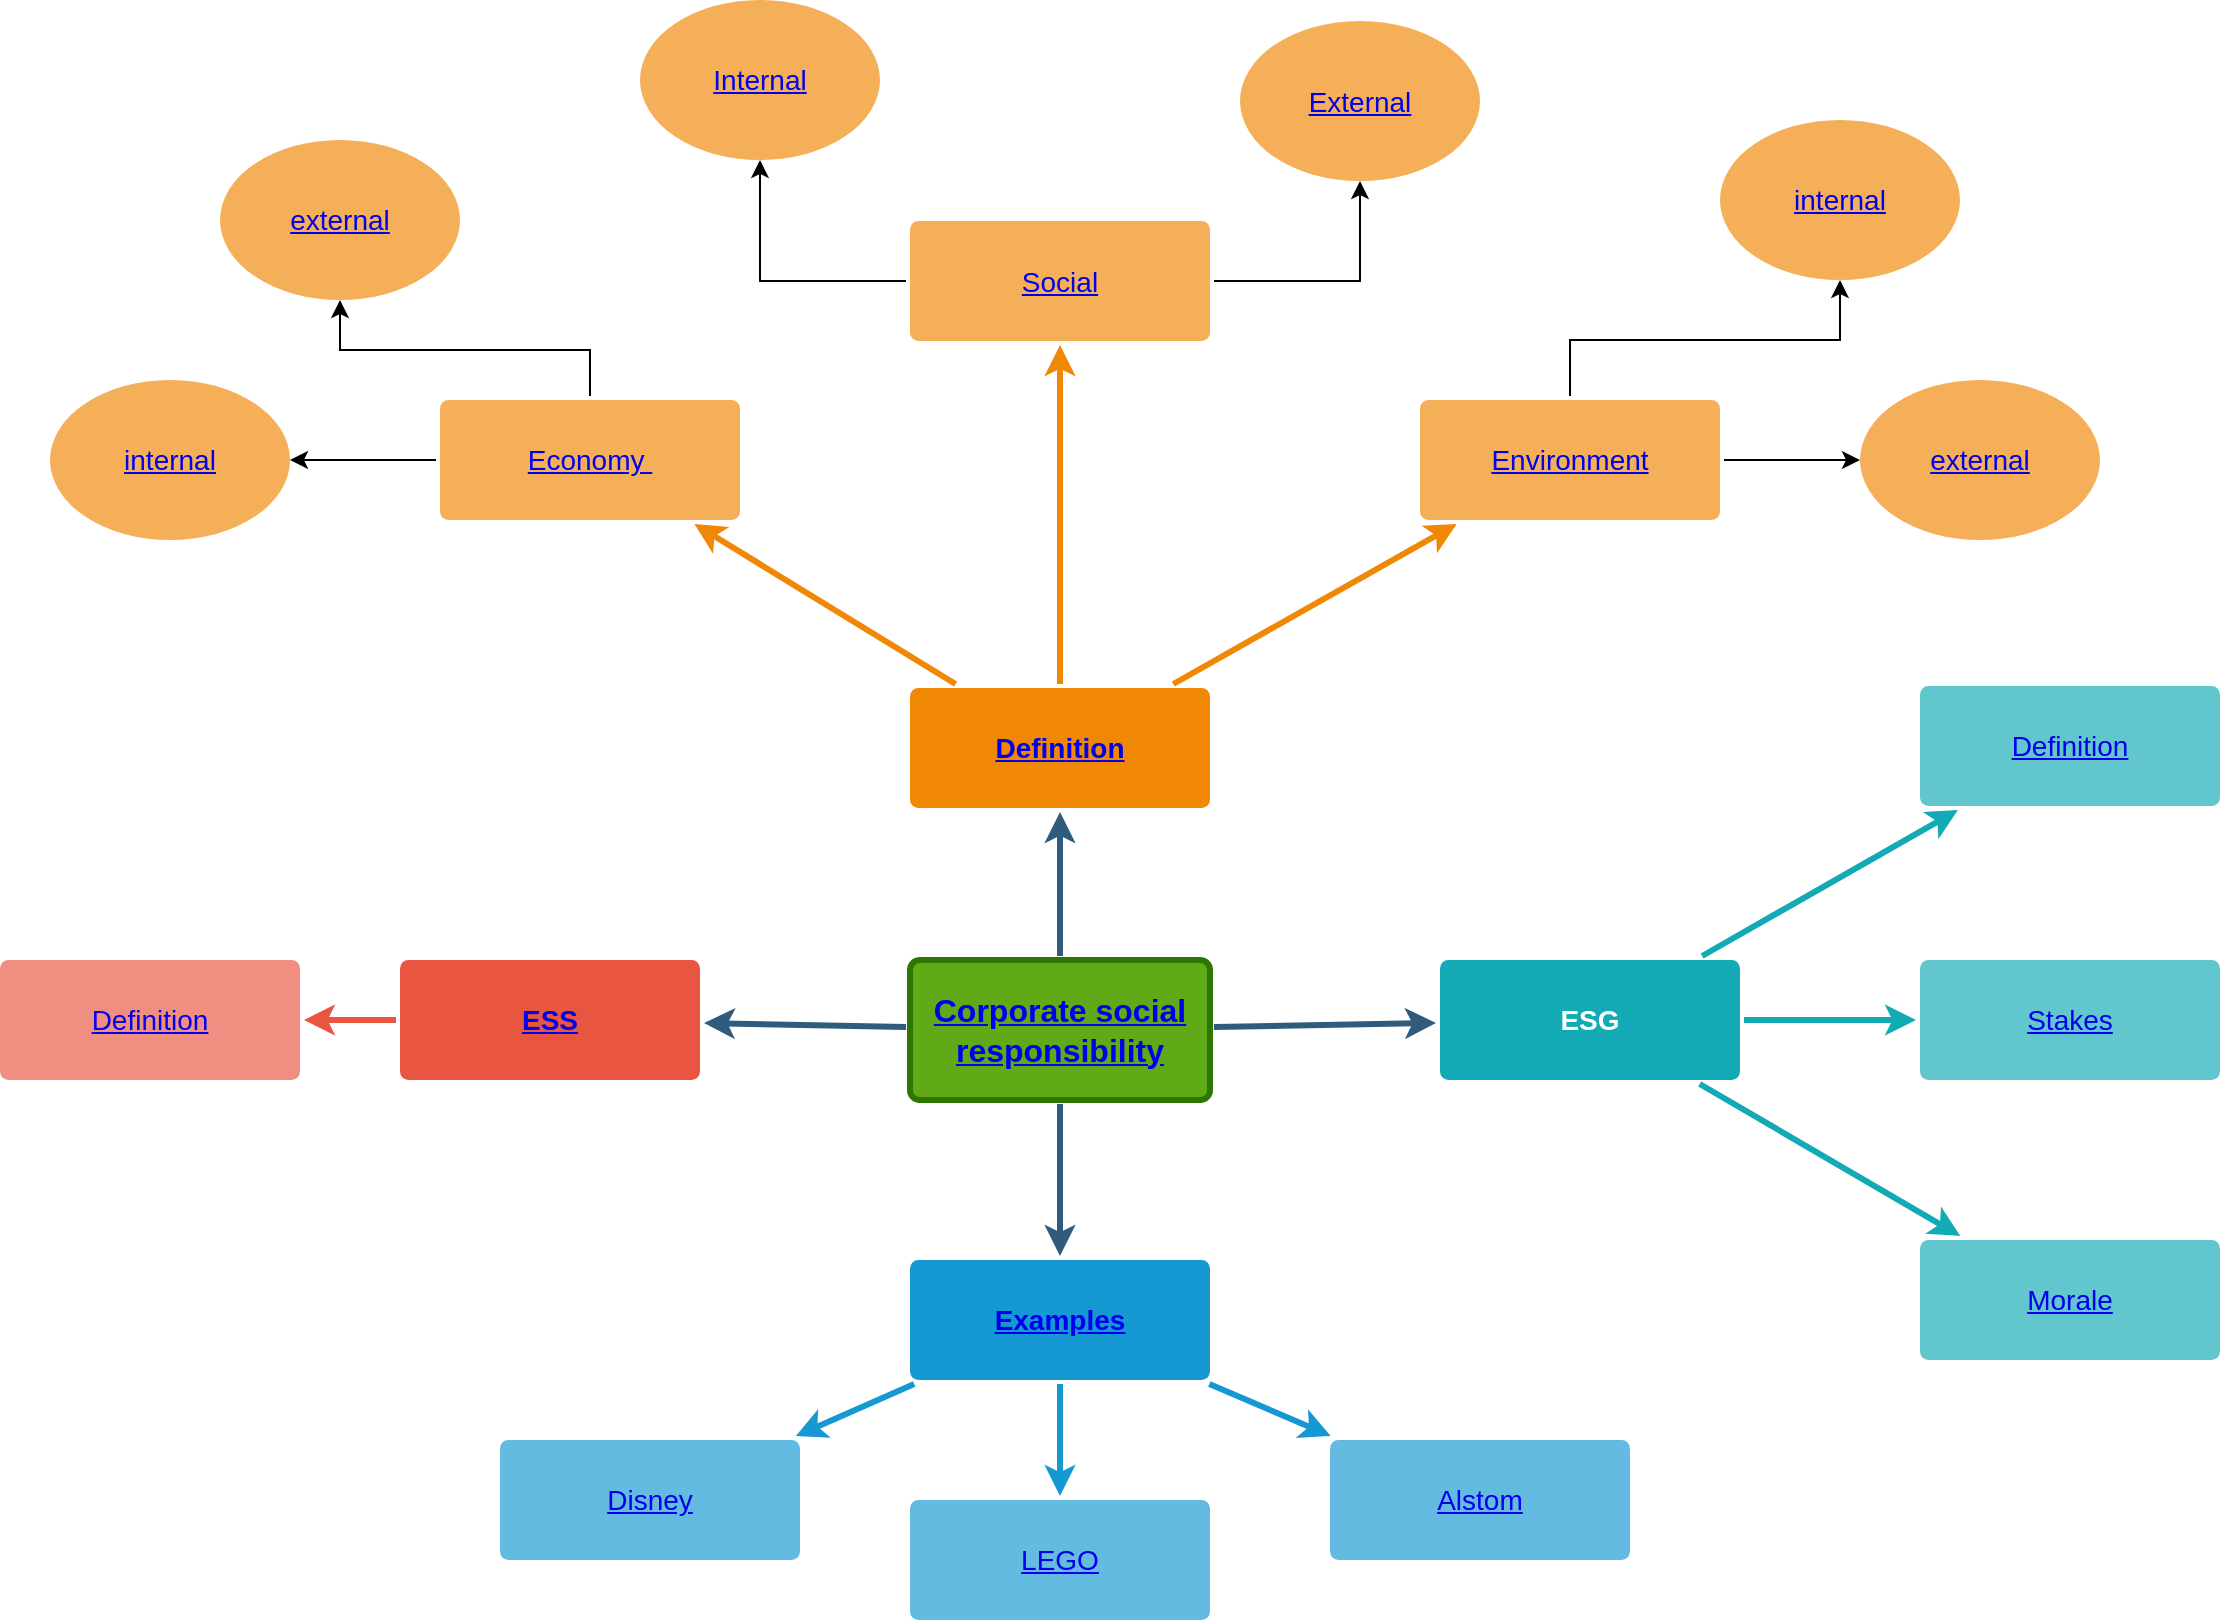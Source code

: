 <mxfile version="14.1.9" type="device"><diagram id="6a731a19-8d31-9384-78a2-239565b7b9f0" name="Page-1"><mxGraphModel dx="2426" dy="913" grid="1" gridSize="10" guides="1" tooltips="1" connect="1" arrows="1" fold="1" page="1" pageScale="1" pageWidth="1169" pageHeight="827" background="#ffffff" math="0" shadow="0"><root><mxCell id="0"/><mxCell id="1" parent="0"/><mxCell id="1745" value="" style="edgeStyle=none;rounded=0;jumpStyle=none;html=1;shadow=0;labelBackgroundColor=none;startArrow=none;startFill=0;endArrow=classic;endFill=1;jettySize=auto;orthogonalLoop=1;strokeColor=#2F5B7C;strokeWidth=3;fontFamily=Helvetica;fontSize=16;fontColor=#23445D;spacing=5;" parent="1" source="1749" target="1764" edge="1"><mxGeometry relative="1" as="geometry"/></mxCell><mxCell id="1746" value="" style="edgeStyle=none;rounded=0;jumpStyle=none;html=1;shadow=0;labelBackgroundColor=none;startArrow=none;startFill=0;endArrow=classic;endFill=1;jettySize=auto;orthogonalLoop=1;strokeColor=#2F5B7C;strokeWidth=3;fontFamily=Helvetica;fontSize=16;fontColor=#23445D;spacing=5;" parent="1" source="1749" target="1771" edge="1"><mxGeometry relative="1" as="geometry"/></mxCell><mxCell id="1747" value="" style="edgeStyle=none;rounded=0;jumpStyle=none;html=1;shadow=0;labelBackgroundColor=none;startArrow=none;startFill=0;endArrow=classic;endFill=1;jettySize=auto;orthogonalLoop=1;strokeColor=#2F5B7C;strokeWidth=3;fontFamily=Helvetica;fontSize=16;fontColor=#23445D;spacing=5;" parent="1" source="1749" target="1760" edge="1"><mxGeometry relative="1" as="geometry"/></mxCell><mxCell id="1748" value="" style="edgeStyle=none;rounded=0;jumpStyle=none;html=1;shadow=0;labelBackgroundColor=none;startArrow=none;startFill=0;endArrow=classic;endFill=1;jettySize=auto;orthogonalLoop=1;strokeColor=#2F5B7C;strokeWidth=3;fontFamily=Helvetica;fontSize=16;fontColor=#23445D;spacing=5;" parent="1" source="1749" target="1753" edge="1"><mxGeometry relative="1" as="geometry"/></mxCell><mxCell id="1749" value="&lt;a href=&quot;https://www.youtube.com/watch?v=1bpf_sHebLI&quot;&gt;Corporate social responsibility&lt;/a&gt;" style="rounded=1;whiteSpace=wrap;html=1;shadow=0;labelBackgroundColor=none;strokeWidth=3;fontFamily=Helvetica;fontSize=16;align=center;fontStyle=1;spacing=5;arcSize=7;perimeterSpacing=2;fillColor=#60a917;strokeColor=#2D7600;fontColor=#ffffff;" parent="1" vertex="1"><mxGeometry x="485" y="490" width="150" height="70" as="geometry"/></mxCell><mxCell id="1750" value="" style="edgeStyle=none;rounded=1;jumpStyle=none;html=1;shadow=0;labelBackgroundColor=none;startArrow=none;startFill=0;jettySize=auto;orthogonalLoop=1;strokeColor=#E85642;strokeWidth=3;fontFamily=Helvetica;fontSize=14;fontColor=#FFFFFF;spacing=5;fontStyle=1;fillColor=#b0e3e6;" parent="1" source="1753" target="1756" edge="1"><mxGeometry relative="1" as="geometry"/></mxCell><mxCell id="1753" value="&lt;a href=&quot;https://miro.medium.com/max/875/1*vMOtzLNhi9uJQg6fSVUwoQ.jpeg&quot;&gt;ESS&lt;/a&gt;" style="rounded=1;whiteSpace=wrap;html=1;shadow=0;labelBackgroundColor=none;strokeColor=none;strokeWidth=3;fillColor=#e85642;fontFamily=Helvetica;fontSize=14;fontColor=#FFFFFF;align=center;spacing=5;fontStyle=1;arcSize=7;perimeterSpacing=2;" parent="1" vertex="1"><mxGeometry x="230" y="490" width="150" height="60" as="geometry"/></mxCell><mxCell id="1756" value="&lt;a href=&quot;https://technologyatwork.itcilo.org/wp-content/uploads/2018/02/table_1.png&quot;&gt;Definition&lt;/a&gt;" style="rounded=1;whiteSpace=wrap;html=1;shadow=0;labelBackgroundColor=none;strokeColor=none;strokeWidth=3;fillColor=#f08e81;fontFamily=Helvetica;fontSize=14;fontColor=#FFFFFF;align=center;spacing=5;fontStyle=0;arcSize=7;perimeterSpacing=2;" parent="1" vertex="1"><mxGeometry x="30" y="490" width="150" height="60" as="geometry"/></mxCell><mxCell id="1757" value="" style="edgeStyle=none;rounded=0;jumpStyle=none;html=1;shadow=0;labelBackgroundColor=none;startArrow=none;startFill=0;endArrow=classic;endFill=1;jettySize=auto;orthogonalLoop=1;strokeColor=#1699D3;strokeWidth=3;fontFamily=Helvetica;fontSize=14;fontColor=#FFFFFF;spacing=5;" parent="1" source="1760" target="1763" edge="1"><mxGeometry relative="1" as="geometry"/></mxCell><mxCell id="1758" value="" style="edgeStyle=none;rounded=0;jumpStyle=none;html=1;shadow=0;labelBackgroundColor=none;startArrow=none;startFill=0;endArrow=classic;endFill=1;jettySize=auto;orthogonalLoop=1;strokeColor=#1699D3;strokeWidth=3;fontFamily=Helvetica;fontSize=14;fontColor=#FFFFFF;spacing=5;" parent="1" source="1760" target="1762" edge="1"><mxGeometry relative="1" as="geometry"/></mxCell><mxCell id="1759" value="" style="edgeStyle=none;rounded=0;jumpStyle=none;html=1;shadow=0;labelBackgroundColor=none;startArrow=none;startFill=0;endArrow=classic;endFill=1;jettySize=auto;orthogonalLoop=1;strokeColor=#1699D3;strokeWidth=3;fontFamily=Helvetica;fontSize=14;fontColor=#FFFFFF;spacing=5;" parent="1" source="1760" target="1761" edge="1"><mxGeometry relative="1" as="geometry"/></mxCell><mxCell id="1760" value="&lt;a href=&quot;https://www.youtube.com/watch?v=wTidplpkqZE&quot;&gt;Examples&lt;/a&gt;" style="rounded=1;whiteSpace=wrap;html=1;shadow=0;labelBackgroundColor=none;strokeColor=none;strokeWidth=3;fillColor=#1699d3;fontFamily=Helvetica;fontSize=14;fontColor=#FFFFFF;align=center;spacing=5;fontStyle=1;arcSize=7;perimeterSpacing=2;" parent="1" vertex="1"><mxGeometry x="485" y="640" width="150" height="60" as="geometry"/></mxCell><mxCell id="1761" value="&lt;a href=&quot;https://www.youtube.com/watch?v=NWzTuFgXWxc&quot;&gt;Alstom&lt;/a&gt;" style="rounded=1;whiteSpace=wrap;html=1;shadow=0;labelBackgroundColor=none;strokeColor=none;strokeWidth=3;fillColor=#64bbe2;fontFamily=Helvetica;fontSize=14;fontColor=#FFFFFF;align=center;spacing=5;arcSize=7;perimeterSpacing=2;" parent="1" vertex="1"><mxGeometry x="695" y="730" width="150" height="60" as="geometry"/></mxCell><mxCell id="1762" value="&lt;a href=&quot;https://www.youtube.com/watch?v=QkH13mO0uog&quot;&gt;LEGO&lt;/a&gt;" style="rounded=1;whiteSpace=wrap;html=1;shadow=0;labelBackgroundColor=none;strokeColor=none;strokeWidth=3;fillColor=#64bbe2;fontFamily=Helvetica;fontSize=14;fontColor=#FFFFFF;align=center;spacing=5;arcSize=7;perimeterSpacing=2;" parent="1" vertex="1"><mxGeometry x="485" y="760" width="150" height="60" as="geometry"/></mxCell><mxCell id="1763" value="&lt;a href=&quot;https://www.youtube.com/c/DisneyCSR/featured&quot;&gt;Disney&lt;/a&gt;" style="rounded=1;whiteSpace=wrap;html=1;shadow=0;labelBackgroundColor=none;strokeColor=none;strokeWidth=3;fillColor=#64bbe2;fontFamily=Helvetica;fontSize=14;fontColor=#FFFFFF;align=center;spacing=5;arcSize=7;perimeterSpacing=2;" parent="1" vertex="1"><mxGeometry x="280" y="730" width="150" height="60" as="geometry"/></mxCell><UserObject label="&lt;a href=&quot;https://www.youtube.com/watch?v=1bpf_sHebLI&quot;&gt;Definition&lt;/a&gt;" link="https://www.unido.org/sites/default/files/styles/1_1_crop_widget/public/2012-11/CSR_01_0.jpg?itok=4FMJMPP2" id="1764"><mxCell style="rounded=1;whiteSpace=wrap;html=1;shadow=0;labelBackgroundColor=none;strokeColor=none;strokeWidth=3;fillColor=#F08705;fontFamily=Helvetica;fontSize=14;fontColor=#FFFFFF;align=center;spacing=5;fontStyle=1;arcSize=7;perimeterSpacing=2;" parent="1" vertex="1"><mxGeometry x="485" y="354" width="150" height="60" as="geometry"/></mxCell></UserObject><mxCell id="3b8urtlOwCBgqxKiIBPc-1790" value="" style="edgeStyle=orthogonalEdgeStyle;rounded=0;orthogonalLoop=1;jettySize=auto;html=1;" parent="1" source="1765" target="3b8urtlOwCBgqxKiIBPc-1789" edge="1"><mxGeometry relative="1" as="geometry"/></mxCell><mxCell id="3b8urtlOwCBgqxKiIBPc-1792" value="" style="edgeStyle=orthogonalEdgeStyle;rounded=0;orthogonalLoop=1;jettySize=auto;html=1;" parent="1" source="1765" target="3b8urtlOwCBgqxKiIBPc-1791" edge="1"><mxGeometry relative="1" as="geometry"/></mxCell><mxCell id="1765" value="&lt;a href=&quot;https://www.youtube.com/watch?v=mTAa2Bm0EZM&quot;&gt;Environment&lt;/a&gt;" style="rounded=1;whiteSpace=wrap;html=1;shadow=0;labelBackgroundColor=none;strokeColor=none;strokeWidth=3;fillColor=#f5af58;fontFamily=Helvetica;fontSize=14;fontColor=#FFFFFF;align=center;spacing=5;arcSize=7;perimeterSpacing=2;" parent="1" vertex="1"><mxGeometry x="740" y="210" width="150" height="60" as="geometry"/></mxCell><mxCell id="1766" value="" style="edgeStyle=none;rounded=0;jumpStyle=none;html=1;shadow=0;labelBackgroundColor=none;startArrow=none;startFill=0;endArrow=classic;endFill=1;jettySize=auto;orthogonalLoop=1;strokeColor=#F08705;strokeWidth=3;fontFamily=Helvetica;fontSize=14;fontColor=#FFFFFF;spacing=5;" parent="1" source="1764" target="1765" edge="1"><mxGeometry relative="1" as="geometry"/></mxCell><mxCell id="3b8urtlOwCBgqxKiIBPc-1786" value="" style="edgeStyle=orthogonalEdgeStyle;rounded=0;orthogonalLoop=1;jettySize=auto;html=1;" parent="1" source="1767" target="3b8urtlOwCBgqxKiIBPc-1785" edge="1"><mxGeometry relative="1" as="geometry"/></mxCell><mxCell id="3b8urtlOwCBgqxKiIBPc-1788" value="" style="edgeStyle=orthogonalEdgeStyle;rounded=0;orthogonalLoop=1;jettySize=auto;html=1;" parent="1" source="1767" target="3b8urtlOwCBgqxKiIBPc-1787" edge="1"><mxGeometry relative="1" as="geometry"/></mxCell><mxCell id="1767" value="&lt;a href=&quot;https://www.youtube.com/watch?v=Z5KZhm19EO0&quot;&gt;Social&lt;/a&gt;" style="rounded=1;whiteSpace=wrap;html=1;shadow=0;labelBackgroundColor=none;strokeColor=none;strokeWidth=3;fillColor=#f5af58;fontFamily=Helvetica;fontSize=14;fontColor=#FFFFFF;align=center;spacing=5;arcSize=7;perimeterSpacing=2;" parent="1" vertex="1"><mxGeometry x="485" y="120.5" width="150" height="60" as="geometry"/></mxCell><mxCell id="1768" value="" style="edgeStyle=none;rounded=0;jumpStyle=none;html=1;shadow=0;labelBackgroundColor=none;startArrow=none;startFill=0;endArrow=classic;endFill=1;jettySize=auto;orthogonalLoop=1;strokeColor=#F08705;strokeWidth=3;fontFamily=Helvetica;fontSize=14;fontColor=#FFFFFF;spacing=5;" parent="1" source="1764" target="1767" edge="1"><mxGeometry relative="1" as="geometry"/></mxCell><mxCell id="3b8urtlOwCBgqxKiIBPc-1780" value="" style="edgeStyle=orthogonalEdgeStyle;rounded=0;orthogonalLoop=1;jettySize=auto;html=1;" parent="1" source="1769" target="3b8urtlOwCBgqxKiIBPc-1779" edge="1"><mxGeometry relative="1" as="geometry"/></mxCell><mxCell id="3b8urtlOwCBgqxKiIBPc-1782" value="" style="edgeStyle=orthogonalEdgeStyle;rounded=0;orthogonalLoop=1;jettySize=auto;html=1;" parent="1" source="1769" target="3b8urtlOwCBgqxKiIBPc-1781" edge="1"><mxGeometry relative="1" as="geometry"/></mxCell><mxCell id="1769" value="&lt;a href=&quot;https://s3-us-west-2.amazonaws.com/courses-images/wp-content/uploads/sites/1938/2017/05/31144538/lue1.jpeg&quot;&gt;Economy&amp;nbsp;&lt;/a&gt;" style="rounded=1;whiteSpace=wrap;html=1;shadow=0;labelBackgroundColor=none;strokeColor=none;strokeWidth=3;fillColor=#f5af58;fontFamily=Helvetica;fontSize=14;fontColor=#FFFFFF;align=center;spacing=5;arcSize=7;perimeterSpacing=2;" parent="1" vertex="1"><mxGeometry x="250" y="210" width="150" height="60" as="geometry"/></mxCell><mxCell id="1770" value="" style="edgeStyle=none;rounded=0;jumpStyle=none;html=1;shadow=0;labelBackgroundColor=none;startArrow=none;startFill=0;endArrow=classic;endFill=1;jettySize=auto;orthogonalLoop=1;strokeColor=#F08705;strokeWidth=3;fontFamily=Helvetica;fontSize=14;fontColor=#FFFFFF;spacing=5;" parent="1" source="1764" target="1769" edge="1"><mxGeometry relative="1" as="geometry"/></mxCell><mxCell id="1771" value="ESG" style="rounded=1;whiteSpace=wrap;html=1;shadow=0;labelBackgroundColor=none;strokeColor=none;strokeWidth=3;fillColor=#12aab5;fontFamily=Helvetica;fontSize=14;fontColor=#FFFFFF;align=center;spacing=5;fontStyle=1;arcSize=7;perimeterSpacing=2;" parent="1" vertex="1"><mxGeometry x="750" y="490.0" width="150" height="60" as="geometry"/></mxCell><mxCell id="1774" value="&lt;a href=&quot;https://youtu.be/E0NkGtNU_9w&quot;&gt;Morale&lt;/a&gt;" style="rounded=1;whiteSpace=wrap;html=1;shadow=0;labelBackgroundColor=none;strokeColor=none;strokeWidth=3;fillColor=#61c6ce;fontFamily=Helvetica;fontSize=14;fontColor=#FFFFFF;align=center;spacing=5;fontStyle=0;arcSize=7;perimeterSpacing=2;" parent="1" vertex="1"><mxGeometry x="990" y="630" width="150" height="60" as="geometry"/></mxCell><mxCell id="1775" value="" style="edgeStyle=none;rounded=1;jumpStyle=none;html=1;shadow=0;labelBackgroundColor=none;startArrow=none;startFill=0;jettySize=auto;orthogonalLoop=1;strokeColor=#12AAB5;strokeWidth=3;fontFamily=Helvetica;fontSize=14;fontColor=#FFFFFF;spacing=5;fontStyle=1;fillColor=#b0e3e6;" parent="1" source="1771" target="1774" edge="1"><mxGeometry relative="1" as="geometry"/></mxCell><mxCell id="1776" value="&lt;a href=&quot;https://clutch.co/pr-firms/resources/how-corporate-social-responsibility-influences-buying-decisions&quot;&gt;Stakes&lt;/a&gt;" style="rounded=1;whiteSpace=wrap;html=1;shadow=0;labelBackgroundColor=none;strokeColor=none;strokeWidth=3;fillColor=#61c6ce;fontFamily=Helvetica;fontSize=14;fontColor=#FFFFFF;align=center;spacing=5;fontStyle=0;arcSize=7;perimeterSpacing=2;" parent="1" vertex="1"><mxGeometry x="990" y="490" width="150" height="60" as="geometry"/></mxCell><mxCell id="1777" value="" style="edgeStyle=none;rounded=1;jumpStyle=none;html=1;shadow=0;labelBackgroundColor=none;startArrow=none;startFill=0;jettySize=auto;orthogonalLoop=1;strokeColor=#12AAB5;strokeWidth=3;fontFamily=Helvetica;fontSize=14;fontColor=#FFFFFF;spacing=5;fontStyle=1;fillColor=#b0e3e6;" parent="1" source="1771" target="1776" edge="1"><mxGeometry relative="1" as="geometry"/></mxCell><mxCell id="1778" value="&lt;a href=&quot;https://www.msci.com/our-solutions/esg-investing/esg-ratings&quot;&gt;Definition&lt;/a&gt;" style="rounded=1;whiteSpace=wrap;html=1;shadow=0;labelBackgroundColor=none;strokeColor=none;strokeWidth=3;fillColor=#61c6ce;fontFamily=Helvetica;fontSize=14;fontColor=#FFFFFF;align=center;spacing=5;fontStyle=0;arcSize=7;perimeterSpacing=2;" parent="1" vertex="1"><mxGeometry x="990" y="353" width="150" height="60" as="geometry"/></mxCell><mxCell id="1779" value="" style="edgeStyle=none;rounded=1;jumpStyle=none;html=1;shadow=0;labelBackgroundColor=none;startArrow=none;startFill=0;jettySize=auto;orthogonalLoop=1;strokeColor=#12AAB5;strokeWidth=3;fontFamily=Helvetica;fontSize=14;fontColor=#FFFFFF;spacing=5;fontStyle=1;fillColor=#b0e3e6;" parent="1" source="1771" target="1778" edge="1"><mxGeometry relative="1" as="geometry"/></mxCell><mxCell id="3b8urtlOwCBgqxKiIBPc-1779" value="&lt;a href=&quot;https://www.fsg.org/sites/default/files/BtC%20corp%20blog_4%20ways%20to%20make%20change.png&quot;&gt;internal&lt;/a&gt;" style="ellipse;whiteSpace=wrap;html=1;rounded=1;shadow=0;fontSize=14;fontColor=#FFFFFF;strokeColor=none;strokeWidth=3;fillColor=#f5af58;spacing=5;arcSize=7;" parent="1" vertex="1"><mxGeometry x="55" y="200" width="120" height="80" as="geometry"/></mxCell><mxCell id="3b8urtlOwCBgqxKiIBPc-1781" value="&lt;a href=&quot;https://www.distinct.lu/post/the-top-4-benefits-of-corporate-social-responsibility&quot;&gt;external&lt;/a&gt;" style="ellipse;whiteSpace=wrap;html=1;rounded=1;shadow=0;fontSize=14;fontColor=#FFFFFF;strokeColor=none;strokeWidth=3;fillColor=#f5af58;spacing=5;arcSize=7;" parent="1" vertex="1"><mxGeometry x="140" y="80" width="120" height="80" as="geometry"/></mxCell><mxCell id="3b8urtlOwCBgqxKiIBPc-1785" value="&lt;a href=&quot;https://youmatter.world/en/hr-csr-role-human-resources/&quot;&gt;Internal&lt;/a&gt;" style="ellipse;whiteSpace=wrap;html=1;rounded=1;shadow=0;fontSize=14;fontColor=#FFFFFF;strokeColor=none;strokeWidth=3;fillColor=#f5af58;spacing=5;arcSize=7;" parent="1" vertex="1"><mxGeometry x="350" y="10" width="120" height="80" as="geometry"/></mxCell><mxCell id="3b8urtlOwCBgqxKiIBPc-1787" value="&lt;a href=&quot;https://upload.wikimedia.org/wikipedia/commons/thumb/5/56/Stakeholder_%28en%29.svg/1920px-Stakeholder_%28en%29.svg.png&quot;&gt;External&lt;/a&gt;" style="ellipse;whiteSpace=wrap;html=1;rounded=1;shadow=0;fontSize=14;fontColor=#FFFFFF;strokeColor=none;strokeWidth=3;fillColor=#f5af58;spacing=5;arcSize=7;" parent="1" vertex="1"><mxGeometry x="650" y="20.5" width="120" height="80" as="geometry"/></mxCell><mxCell id="3b8urtlOwCBgqxKiIBPc-1789" value="&lt;a href=&quot;https://www.slideshare.net/Jgahtan/csr-in-the-ecological-environment&quot;&gt;internal&lt;/a&gt;" style="ellipse;whiteSpace=wrap;html=1;rounded=1;shadow=0;fontSize=14;fontColor=#FFFFFF;strokeColor=none;strokeWidth=3;fillColor=#f5af58;spacing=5;arcSize=7;" parent="1" vertex="1"><mxGeometry x="890" y="70" width="120" height="80" as="geometry"/></mxCell><mxCell id="3b8urtlOwCBgqxKiIBPc-1791" value="&lt;a href=&quot;https://www.triplepundit.com/story/2016/why-renewable-energy-now-requirement-csr/23496&quot;&gt;external&lt;/a&gt;" style="ellipse;whiteSpace=wrap;html=1;rounded=1;shadow=0;fontSize=14;fontColor=#FFFFFF;strokeColor=none;strokeWidth=3;fillColor=#f5af58;spacing=5;arcSize=7;" parent="1" vertex="1"><mxGeometry x="960" y="200" width="120" height="80" as="geometry"/></mxCell></root></mxGraphModel></diagram></mxfile>